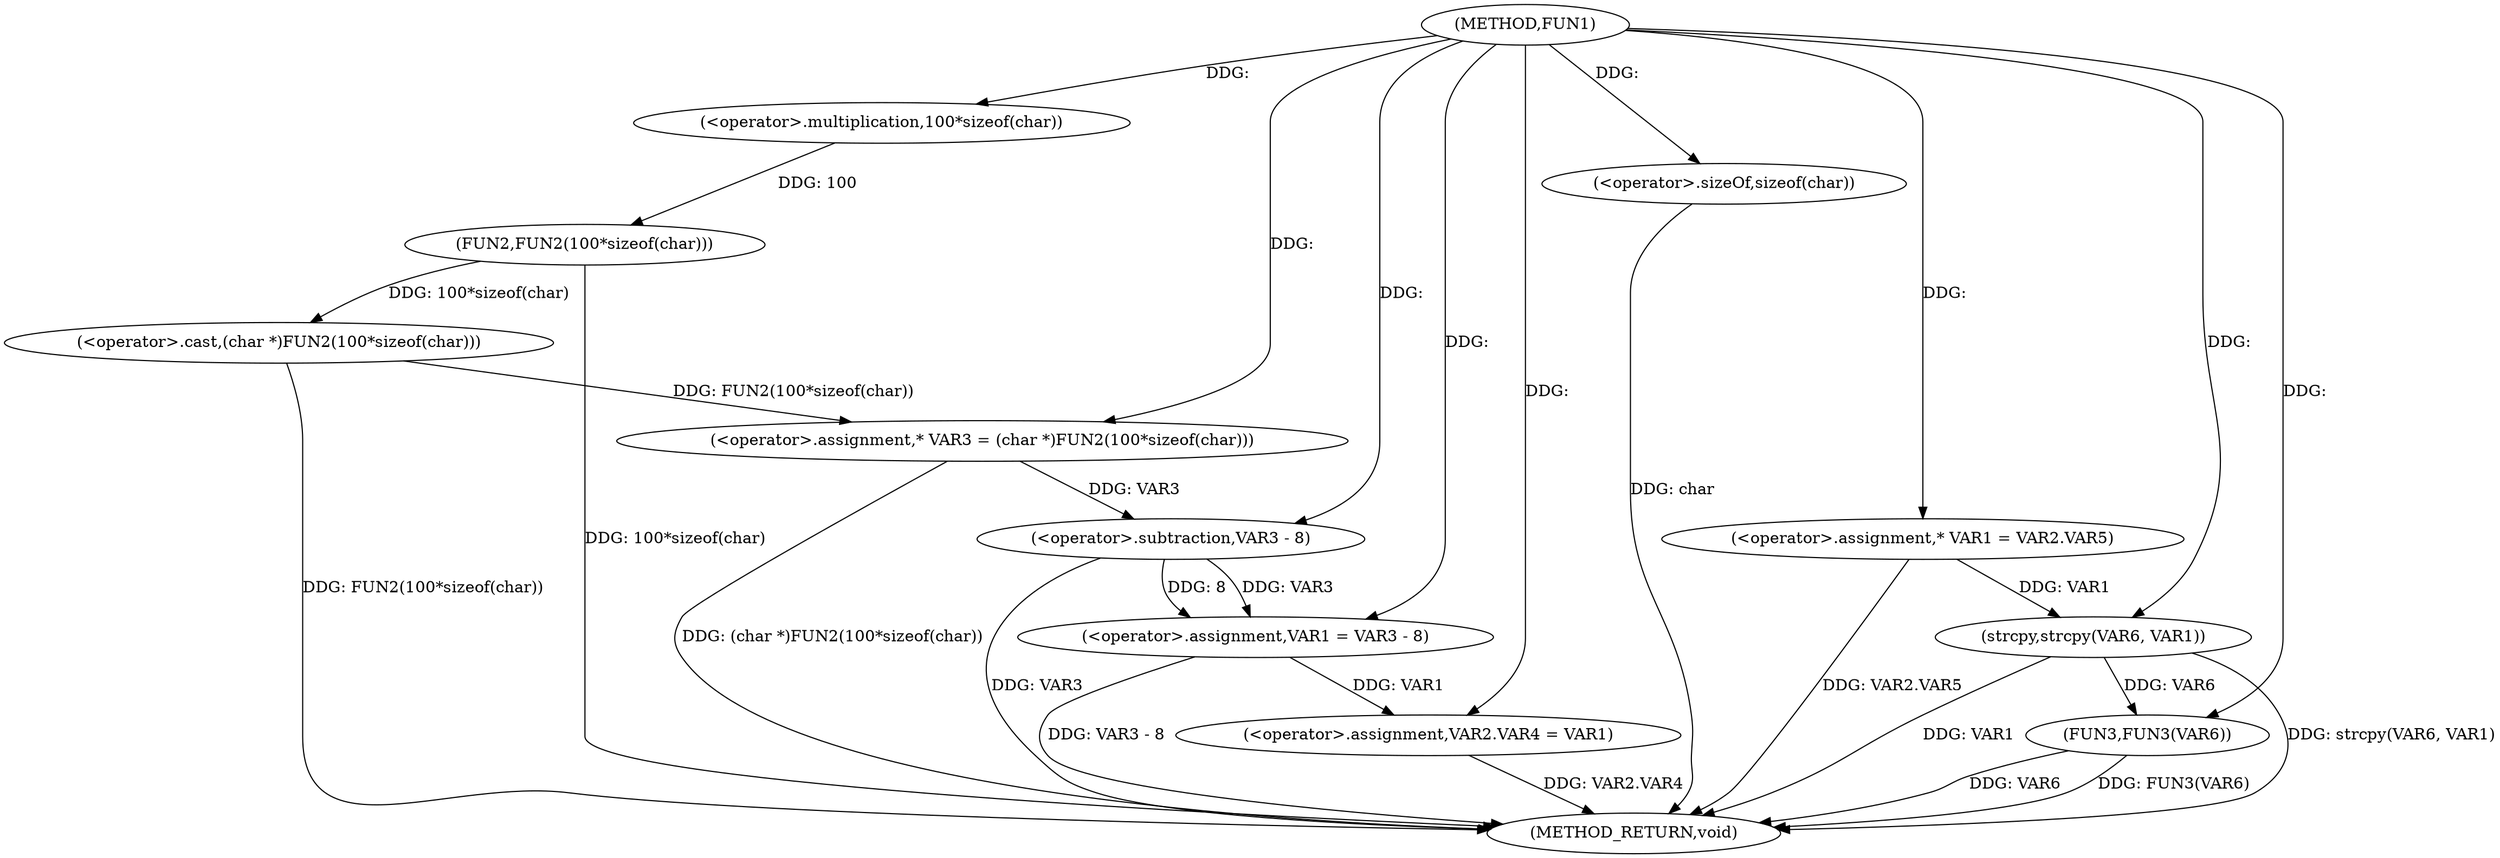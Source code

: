 digraph FUN1 {  
"1000100" [label = "(METHOD,FUN1)" ]
"1000138" [label = "(METHOD_RETURN,void)" ]
"1000105" [label = "(<operator>.assignment,* VAR3 = (char *)FUN2(100*sizeof(char)))" ]
"1000107" [label = "(<operator>.cast,(char *)FUN2(100*sizeof(char)))" ]
"1000109" [label = "(FUN2,FUN2(100*sizeof(char)))" ]
"1000110" [label = "(<operator>.multiplication,100*sizeof(char))" ]
"1000112" [label = "(<operator>.sizeOf,sizeof(char))" ]
"1000114" [label = "(<operator>.assignment,VAR1 = VAR3 - 8)" ]
"1000116" [label = "(<operator>.subtraction,VAR3 - 8)" ]
"1000119" [label = "(<operator>.assignment,VAR2.VAR4 = VAR1)" ]
"1000126" [label = "(<operator>.assignment,* VAR1 = VAR2.VAR5)" ]
"1000133" [label = "(strcpy,strcpy(VAR6, VAR1))" ]
"1000136" [label = "(FUN3,FUN3(VAR6))" ]
  "1000116" -> "1000138"  [ label = "DDG: VAR3"] 
  "1000105" -> "1000138"  [ label = "DDG: (char *)FUN2(100*sizeof(char))"] 
  "1000136" -> "1000138"  [ label = "DDG: FUN3(VAR6)"] 
  "1000126" -> "1000138"  [ label = "DDG: VAR2.VAR5"] 
  "1000114" -> "1000138"  [ label = "DDG: VAR3 - 8"] 
  "1000133" -> "1000138"  [ label = "DDG: strcpy(VAR6, VAR1)"] 
  "1000133" -> "1000138"  [ label = "DDG: VAR1"] 
  "1000112" -> "1000138"  [ label = "DDG: char"] 
  "1000109" -> "1000138"  [ label = "DDG: 100*sizeof(char)"] 
  "1000119" -> "1000138"  [ label = "DDG: VAR2.VAR4"] 
  "1000136" -> "1000138"  [ label = "DDG: VAR6"] 
  "1000107" -> "1000138"  [ label = "DDG: FUN2(100*sizeof(char))"] 
  "1000107" -> "1000105"  [ label = "DDG: FUN2(100*sizeof(char))"] 
  "1000100" -> "1000105"  [ label = "DDG: "] 
  "1000109" -> "1000107"  [ label = "DDG: 100*sizeof(char)"] 
  "1000110" -> "1000109"  [ label = "DDG: 100"] 
  "1000100" -> "1000110"  [ label = "DDG: "] 
  "1000100" -> "1000112"  [ label = "DDG: "] 
  "1000116" -> "1000114"  [ label = "DDG: VAR3"] 
  "1000116" -> "1000114"  [ label = "DDG: 8"] 
  "1000100" -> "1000114"  [ label = "DDG: "] 
  "1000105" -> "1000116"  [ label = "DDG: VAR3"] 
  "1000100" -> "1000116"  [ label = "DDG: "] 
  "1000114" -> "1000119"  [ label = "DDG: VAR1"] 
  "1000100" -> "1000119"  [ label = "DDG: "] 
  "1000100" -> "1000126"  [ label = "DDG: "] 
  "1000100" -> "1000133"  [ label = "DDG: "] 
  "1000126" -> "1000133"  [ label = "DDG: VAR1"] 
  "1000133" -> "1000136"  [ label = "DDG: VAR6"] 
  "1000100" -> "1000136"  [ label = "DDG: "] 
}
